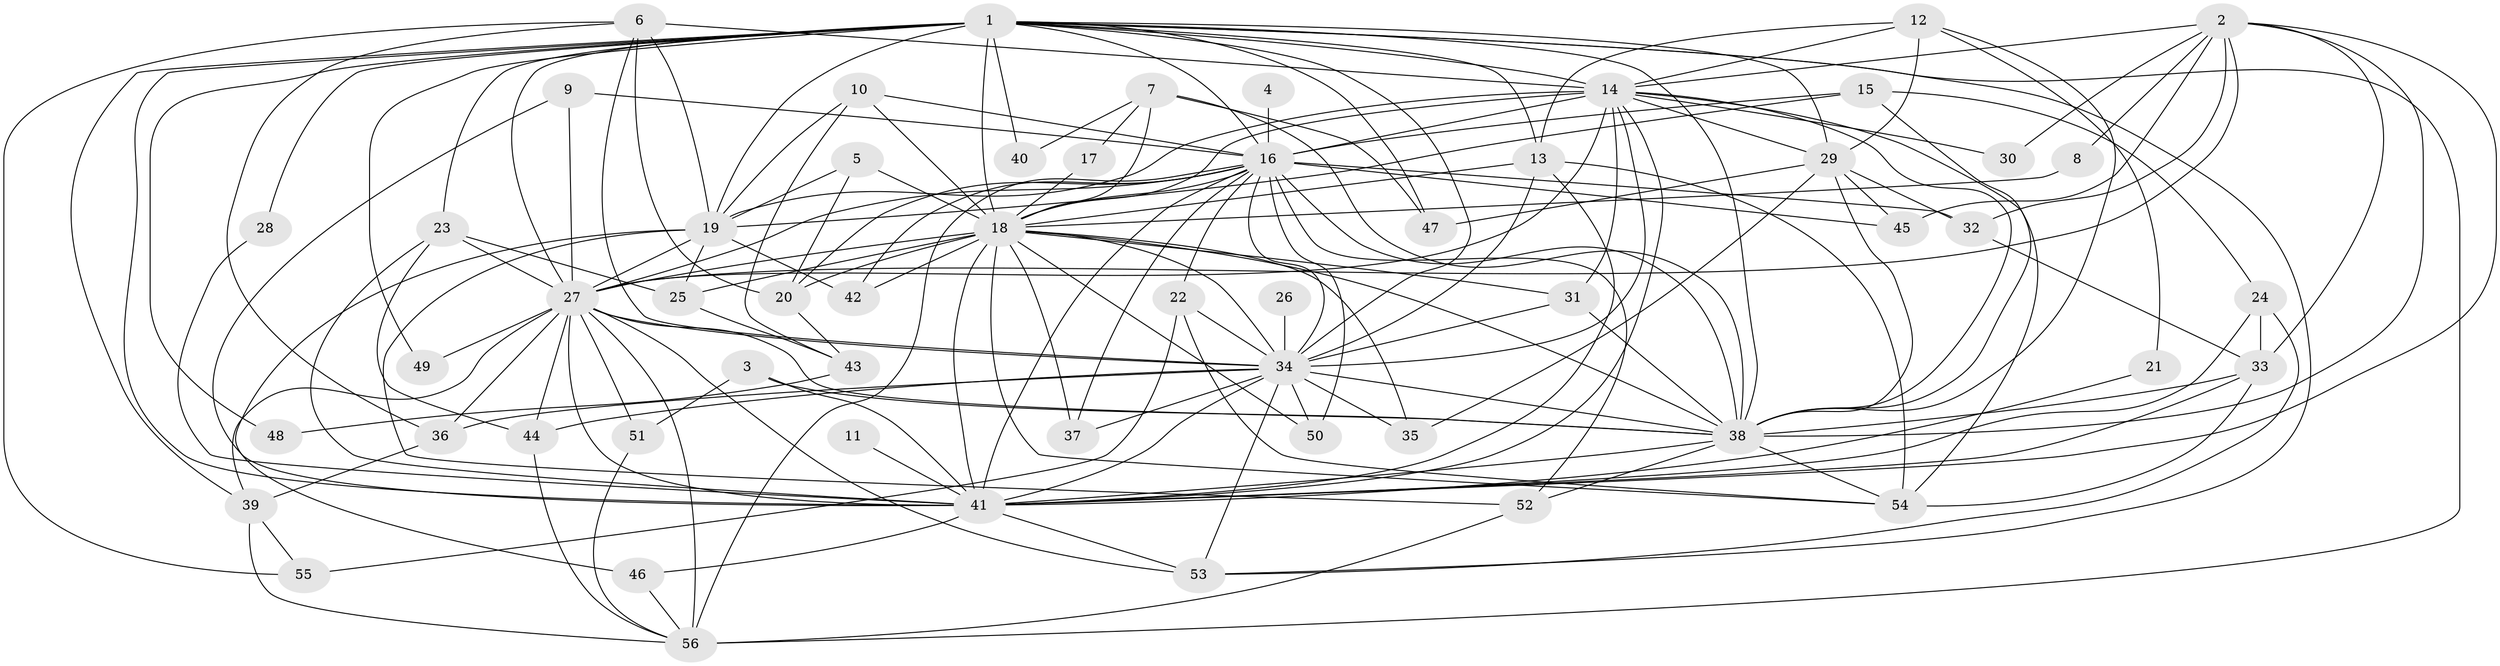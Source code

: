 // original degree distribution, {26: 0.02857142857142857, 19: 0.007142857142857143, 25: 0.007142857142857143, 24: 0.007142857142857143, 28: 0.007142857142857143, 17: 0.007142857142857143, 14: 0.007142857142857143, 2: 0.45714285714285713, 4: 0.08571428571428572, 7: 0.014285714285714285, 5: 0.06428571428571428, 3: 0.29285714285714287, 9: 0.007142857142857143, 12: 0.007142857142857143}
// Generated by graph-tools (version 1.1) at 2025/36/03/04/25 23:36:36]
// undirected, 56 vertices, 168 edges
graph export_dot {
  node [color=gray90,style=filled];
  1;
  2;
  3;
  4;
  5;
  6;
  7;
  8;
  9;
  10;
  11;
  12;
  13;
  14;
  15;
  16;
  17;
  18;
  19;
  20;
  21;
  22;
  23;
  24;
  25;
  26;
  27;
  28;
  29;
  30;
  31;
  32;
  33;
  34;
  35;
  36;
  37;
  38;
  39;
  40;
  41;
  42;
  43;
  44;
  45;
  46;
  47;
  48;
  49;
  50;
  51;
  52;
  53;
  54;
  55;
  56;
  1 -- 13 [weight=1.0];
  1 -- 14 [weight=2.0];
  1 -- 16 [weight=1.0];
  1 -- 18 [weight=3.0];
  1 -- 19 [weight=1.0];
  1 -- 23 [weight=1.0];
  1 -- 27 [weight=2.0];
  1 -- 28 [weight=1.0];
  1 -- 29 [weight=1.0];
  1 -- 34 [weight=1.0];
  1 -- 38 [weight=1.0];
  1 -- 39 [weight=1.0];
  1 -- 40 [weight=1.0];
  1 -- 41 [weight=1.0];
  1 -- 47 [weight=1.0];
  1 -- 48 [weight=1.0];
  1 -- 49 [weight=1.0];
  1 -- 53 [weight=1.0];
  1 -- 56 [weight=2.0];
  2 -- 8 [weight=1.0];
  2 -- 14 [weight=1.0];
  2 -- 27 [weight=1.0];
  2 -- 30 [weight=1.0];
  2 -- 32 [weight=1.0];
  2 -- 33 [weight=1.0];
  2 -- 38 [weight=1.0];
  2 -- 41 [weight=1.0];
  2 -- 45 [weight=2.0];
  3 -- 38 [weight=1.0];
  3 -- 41 [weight=1.0];
  3 -- 51 [weight=1.0];
  4 -- 16 [weight=1.0];
  5 -- 18 [weight=1.0];
  5 -- 19 [weight=1.0];
  5 -- 20 [weight=1.0];
  6 -- 14 [weight=1.0];
  6 -- 19 [weight=1.0];
  6 -- 20 [weight=1.0];
  6 -- 34 [weight=1.0];
  6 -- 36 [weight=1.0];
  6 -- 55 [weight=1.0];
  7 -- 17 [weight=1.0];
  7 -- 18 [weight=1.0];
  7 -- 38 [weight=3.0];
  7 -- 40 [weight=2.0];
  7 -- 47 [weight=1.0];
  8 -- 18 [weight=1.0];
  9 -- 16 [weight=1.0];
  9 -- 27 [weight=2.0];
  9 -- 41 [weight=1.0];
  10 -- 16 [weight=1.0];
  10 -- 18 [weight=1.0];
  10 -- 19 [weight=1.0];
  10 -- 43 [weight=1.0];
  11 -- 41 [weight=1.0];
  12 -- 13 [weight=1.0];
  12 -- 14 [weight=1.0];
  12 -- 21 [weight=1.0];
  12 -- 29 [weight=1.0];
  12 -- 38 [weight=1.0];
  13 -- 18 [weight=1.0];
  13 -- 34 [weight=1.0];
  13 -- 41 [weight=1.0];
  13 -- 54 [weight=1.0];
  14 -- 16 [weight=2.0];
  14 -- 18 [weight=3.0];
  14 -- 19 [weight=2.0];
  14 -- 27 [weight=5.0];
  14 -- 29 [weight=2.0];
  14 -- 30 [weight=1.0];
  14 -- 31 [weight=1.0];
  14 -- 34 [weight=2.0];
  14 -- 38 [weight=1.0];
  14 -- 41 [weight=1.0];
  14 -- 54 [weight=1.0];
  15 -- 16 [weight=1.0];
  15 -- 19 [weight=1.0];
  15 -- 24 [weight=1.0];
  15 -- 38 [weight=1.0];
  16 -- 18 [weight=2.0];
  16 -- 20 [weight=1.0];
  16 -- 22 [weight=1.0];
  16 -- 27 [weight=2.0];
  16 -- 32 [weight=1.0];
  16 -- 34 [weight=1.0];
  16 -- 37 [weight=2.0];
  16 -- 38 [weight=3.0];
  16 -- 41 [weight=1.0];
  16 -- 42 [weight=1.0];
  16 -- 45 [weight=1.0];
  16 -- 50 [weight=2.0];
  16 -- 52 [weight=1.0];
  16 -- 56 [weight=1.0];
  17 -- 18 [weight=1.0];
  18 -- 20 [weight=3.0];
  18 -- 25 [weight=1.0];
  18 -- 27 [weight=4.0];
  18 -- 31 [weight=1.0];
  18 -- 34 [weight=2.0];
  18 -- 35 [weight=1.0];
  18 -- 37 [weight=1.0];
  18 -- 38 [weight=2.0];
  18 -- 41 [weight=2.0];
  18 -- 42 [weight=1.0];
  18 -- 50 [weight=1.0];
  18 -- 54 [weight=1.0];
  19 -- 25 [weight=1.0];
  19 -- 27 [weight=1.0];
  19 -- 42 [weight=1.0];
  19 -- 46 [weight=1.0];
  19 -- 52 [weight=1.0];
  20 -- 43 [weight=1.0];
  21 -- 41 [weight=1.0];
  22 -- 34 [weight=1.0];
  22 -- 54 [weight=1.0];
  22 -- 55 [weight=1.0];
  23 -- 25 [weight=1.0];
  23 -- 27 [weight=2.0];
  23 -- 41 [weight=2.0];
  23 -- 44 [weight=1.0];
  24 -- 33 [weight=1.0];
  24 -- 41 [weight=1.0];
  24 -- 53 [weight=1.0];
  25 -- 43 [weight=1.0];
  26 -- 34 [weight=1.0];
  27 -- 34 [weight=3.0];
  27 -- 36 [weight=1.0];
  27 -- 38 [weight=4.0];
  27 -- 39 [weight=1.0];
  27 -- 41 [weight=3.0];
  27 -- 44 [weight=1.0];
  27 -- 49 [weight=3.0];
  27 -- 51 [weight=1.0];
  27 -- 53 [weight=1.0];
  27 -- 56 [weight=1.0];
  28 -- 41 [weight=1.0];
  29 -- 32 [weight=1.0];
  29 -- 35 [weight=1.0];
  29 -- 38 [weight=2.0];
  29 -- 45 [weight=1.0];
  29 -- 47 [weight=1.0];
  31 -- 34 [weight=2.0];
  31 -- 38 [weight=1.0];
  32 -- 33 [weight=1.0];
  33 -- 38 [weight=1.0];
  33 -- 41 [weight=1.0];
  33 -- 54 [weight=1.0];
  34 -- 35 [weight=1.0];
  34 -- 36 [weight=1.0];
  34 -- 37 [weight=2.0];
  34 -- 38 [weight=1.0];
  34 -- 41 [weight=1.0];
  34 -- 44 [weight=1.0];
  34 -- 50 [weight=1.0];
  34 -- 53 [weight=1.0];
  36 -- 39 [weight=1.0];
  38 -- 41 [weight=2.0];
  38 -- 52 [weight=1.0];
  38 -- 54 [weight=1.0];
  39 -- 55 [weight=1.0];
  39 -- 56 [weight=1.0];
  41 -- 46 [weight=1.0];
  41 -- 53 [weight=1.0];
  43 -- 48 [weight=1.0];
  44 -- 56 [weight=1.0];
  46 -- 56 [weight=1.0];
  51 -- 56 [weight=1.0];
  52 -- 56 [weight=1.0];
}

